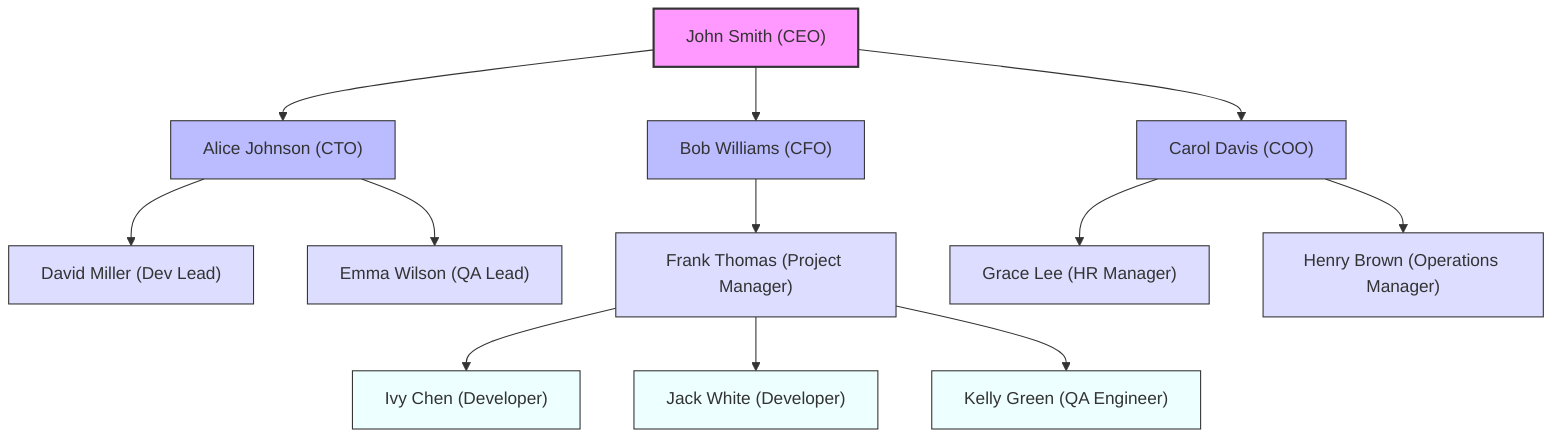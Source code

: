 graph TD;
  L1["John Smith (CEO)"] --> L2_1["Alice Johnson (CTO)"]
  L1 --> L2_2["Bob Williams (CFO)"]
  L1 --> L2_3["Carol Davis (COO)"]
  
  L2_1 --> L3_1["David Miller (Dev Lead)"]
  L2_1 --> L3_2["Emma Wilson (QA Lead)"]
  L2_2 --> L3_3["Frank Thomas (Project Manager)"]
  L2_3 --> L3_4["Grace Lee (HR Manager)"]
  L2_3 --> L3_5["Henry Brown (Operations Manager)"]
  
  L3_3 --> L4_1["Ivy Chen (Developer)"]
  L3_3 --> L4_2["Jack White (Developer)"]
  L3_3 --> L4_3["Kelly Green (QA Engineer)"]
  
  classDef level1 fill:#f9f,stroke:#333,stroke-width:2px;
  classDef level2 fill:#bbf,stroke:#333,stroke-width:1px;
  classDef level3 fill:#ddf,stroke:#333,stroke-width:1px;
  classDef level4 fill:#eff,stroke:#333,stroke-width:1px;
  
  class L1 level1;
  class L2_1,L2_2,L2_3 level2;
  class L3_1,L3_2,L3_3,L3_4,L3_5 level3;
  class L4_1,L4_2,L4_3 level4;